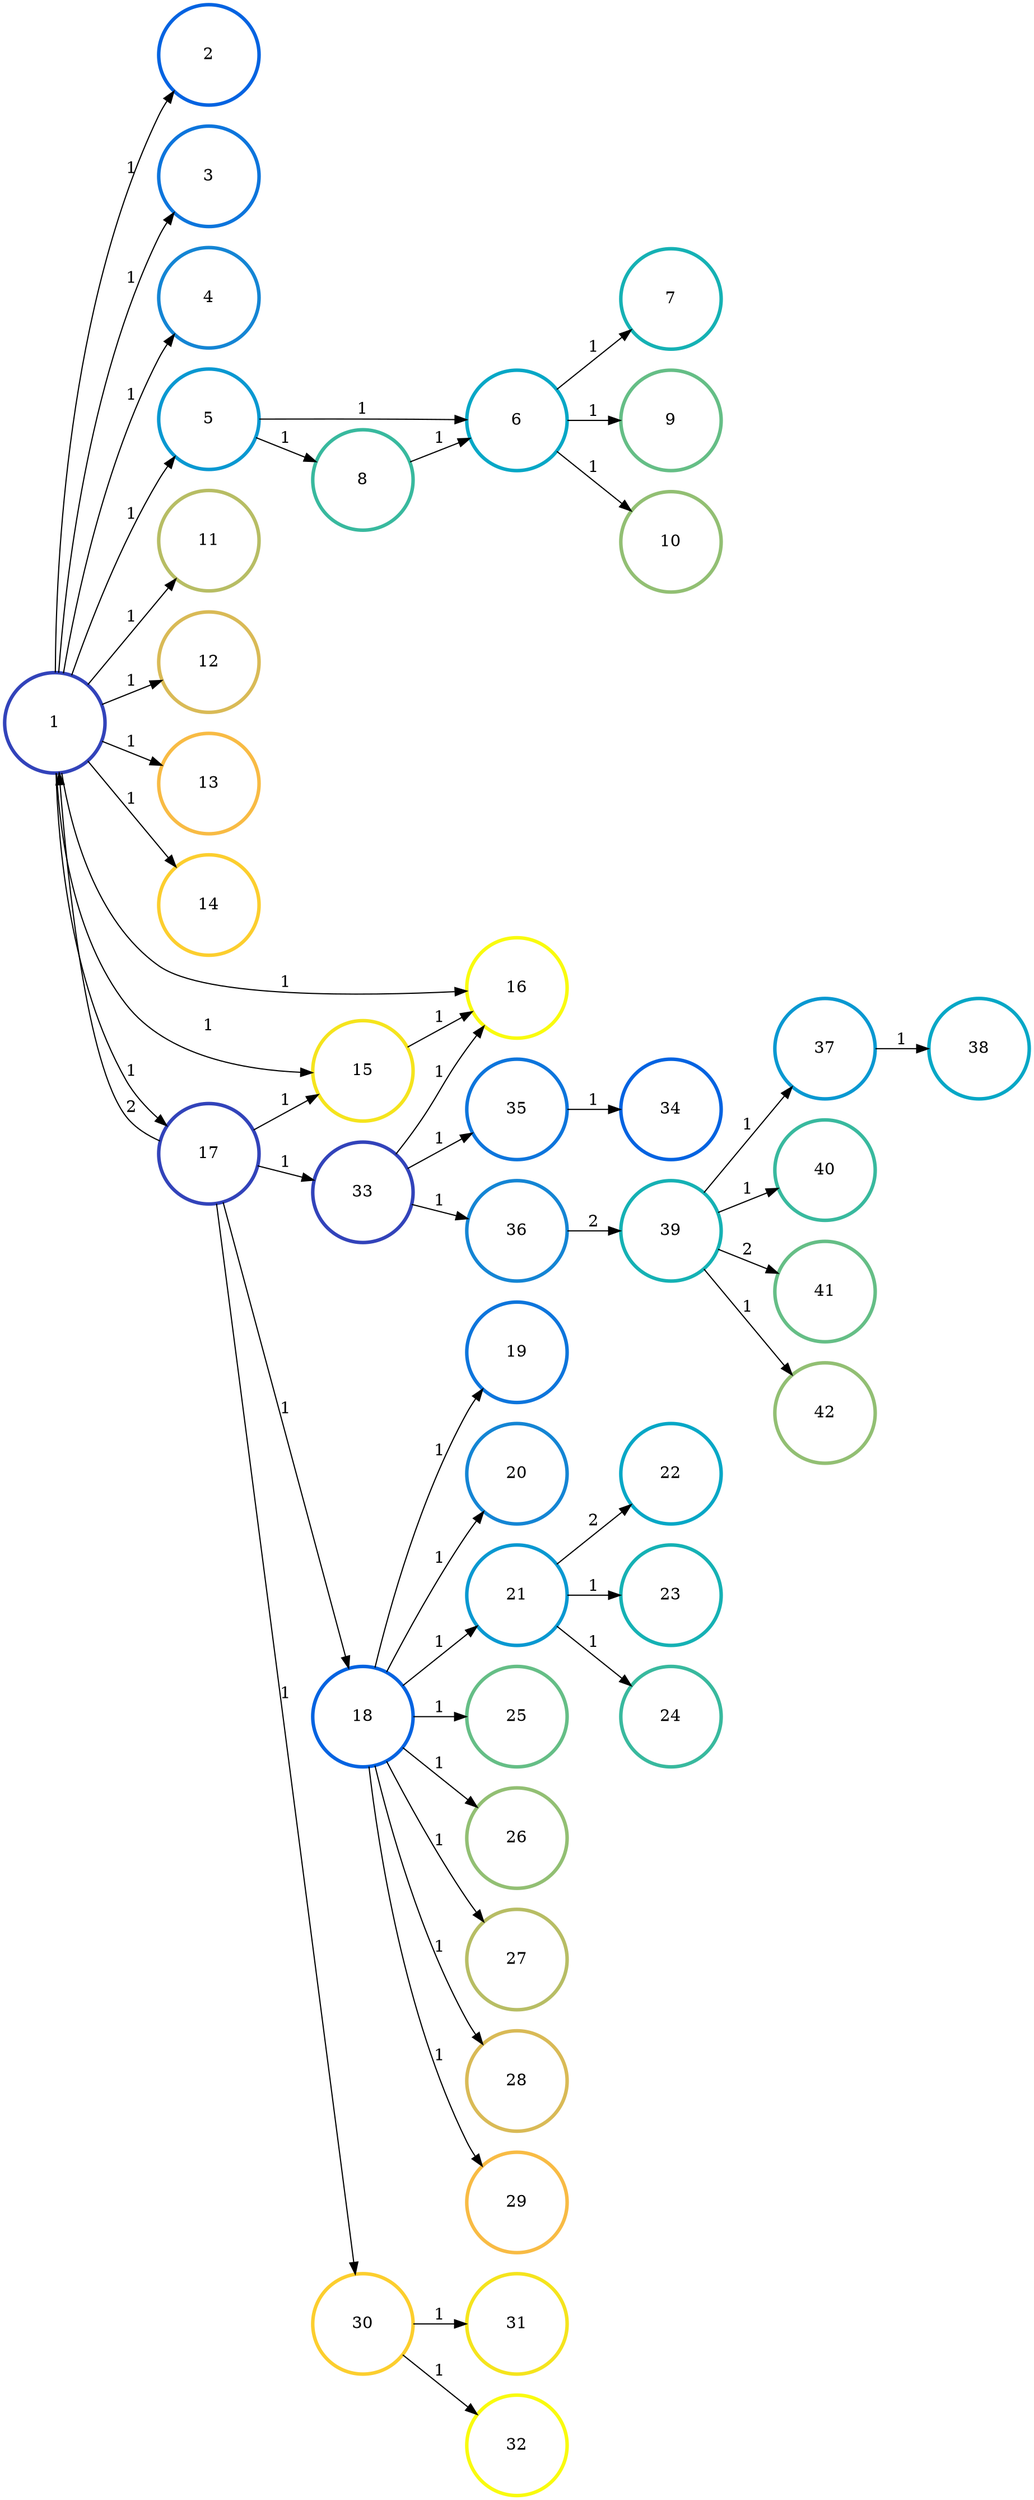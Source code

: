 digraph N {
	overlap="false"
	rankdir="LR"
	0 [label="1",width=1.2,height=1.2,style="",penwidth=3,color="#3243BA"]
	1 [label="2",width=1.2,height=1.2,style="",penwidth=3,color="#0363E1"]
	2 [label="3",width=1.2,height=1.2,style="",penwidth=3,color="#0D75DC"]
	3 [label="4",width=1.2,height=1.2,style="",penwidth=3,color="#1485D4"]
	4 [label="5",width=1.2,height=1.2,style="",penwidth=3,color="#0998D1"]
	5 [label="6",width=1.2,height=1.2,style="",penwidth=3,color="#06A7C6"]
	6 [label="7",width=1.2,height=1.2,style="",penwidth=3,color="#15B1B4"]
	7 [label="8",width=1.2,height=1.2,style="",penwidth=3,color="#38B99E"]
	8 [label="9",width=1.2,height=1.2,style="",penwidth=3,color="#65BE86"]
	9 [label="10",width=1.2,height=1.2,style="",penwidth=3,color="#92BF73"]
	10 [label="11",width=1.2,height=1.2,style="",penwidth=3,color="#B7BD64"]
	11 [label="12",width=1.2,height=1.2,style="",penwidth=3,color="#D9BA56"]
	12 [label="13",width=1.2,height=1.2,style="",penwidth=3,color="#F8BB44"]
	13 [label="14",width=1.2,height=1.2,style="",penwidth=3,color="#FCCE2E"]
	14 [label="15",width=1.2,height=1.2,style="",penwidth=3,color="#F5E41D"]
	15 [label="16",width=1.2,height=1.2,style="",penwidth=3,color="#F9FB0E"]
	16 [label="17",width=1.2,height=1.2,style="",penwidth=3,color="#3243BA"]
	17 [label="18",width=1.2,height=1.2,style="",penwidth=3,color="#0363E1"]
	18 [label="19",width=1.2,height=1.2,style="",penwidth=3,color="#0D75DC"]
	19 [label="20",width=1.2,height=1.2,style="",penwidth=3,color="#1485D4"]
	20 [label="21",width=1.2,height=1.2,style="",penwidth=3,color="#0998D1"]
	21 [label="22",width=1.2,height=1.2,style="",penwidth=3,color="#06A7C6"]
	22 [label="23",width=1.2,height=1.2,style="",penwidth=3,color="#15B1B4"]
	23 [label="24",width=1.2,height=1.2,style="",penwidth=3,color="#38B99E"]
	24 [label="25",width=1.2,height=1.2,style="",penwidth=3,color="#65BE86"]
	25 [label="26",width=1.2,height=1.2,style="",penwidth=3,color="#92BF73"]
	26 [label="27",width=1.2,height=1.2,style="",penwidth=3,color="#B7BD64"]
	27 [label="28",width=1.2,height=1.2,style="",penwidth=3,color="#D9BA56"]
	28 [label="29",width=1.2,height=1.2,style="",penwidth=3,color="#F8BB44"]
	29 [label="30",width=1.2,height=1.2,style="",penwidth=3,color="#FCCE2E"]
	30 [label="31",width=1.2,height=1.2,style="",penwidth=3,color="#F5E41D"]
	31 [label="32",width=1.2,height=1.2,style="",penwidth=3,color="#F9FB0E"]
	32 [label="33",width=1.2,height=1.2,style="",penwidth=3,color="#3243BA"]
	33 [label="34",width=1.2,height=1.2,style="",penwidth=3,color="#0363E1"]
	34 [label="35",width=1.2,height=1.2,style="",penwidth=3,color="#0D75DC"]
	35 [label="36",width=1.2,height=1.2,style="",penwidth=3,color="#1485D4"]
	36 [label="37",width=1.2,height=1.2,style="",penwidth=3,color="#0998D1"]
	37 [label="38",width=1.2,height=1.2,style="",penwidth=3,color="#06A7C6"]
	38 [label="39",width=1.2,height=1.2,style="",penwidth=3,color="#15B1B4"]
	39 [label="40",width=1.2,height=1.2,style="",penwidth=3,color="#38B99E"]
	40 [label="41",width=1.2,height=1.2,style="",penwidth=3,color="#65BE86"]
	41 [label="42",width=1.2,height=1.2,style="",penwidth=3,color="#92BF73"]
	0 -> 1 [penwidth=1,color=black,label="1"]
	0 -> 2 [penwidth=1,color=black,label="1"]
	0 -> 3 [penwidth=1,color=black,label="1"]
	0 -> 4 [penwidth=1,color=black,label="1"]
	0 -> 10 [penwidth=1,color=black,label="1"]
	0 -> 11 [penwidth=1,color=black,label="1"]
	0 -> 12 [penwidth=1,color=black,label="1"]
	0 -> 13 [penwidth=1,color=black,label="1"]
	0 -> 14 [penwidth=1,color=black,label="1"]
	0 -> 15 [penwidth=1,color=black,label="1"]
	0 -> 16 [penwidth=1,color=black,label="1"]
	4 -> 5 [penwidth=1,color=black,label="1"]
	4 -> 7 [penwidth=1,color=black,label="1"]
	5 -> 6 [penwidth=1,color=black,label="1"]
	5 -> 8 [penwidth=1,color=black,label="1"]
	5 -> 9 [penwidth=1,color=black,label="1"]
	7 -> 5 [penwidth=1,color=black,label="1"]
	14 -> 15 [penwidth=1,color=black,label="1"]
	16 -> 0 [penwidth=1,color=black,label="2"]
	16 -> 14 [penwidth=1,color=black,label="1"]
	16 -> 17 [penwidth=1,color=black,label="1"]
	16 -> 29 [penwidth=1,color=black,label="1"]
	16 -> 32 [penwidth=1,color=black,label="1"]
	17 -> 18 [penwidth=1,color=black,label="1"]
	17 -> 19 [penwidth=1,color=black,label="1"]
	17 -> 20 [penwidth=1,color=black,label="1"]
	17 -> 24 [penwidth=1,color=black,label="1"]
	17 -> 25 [penwidth=1,color=black,label="1"]
	17 -> 26 [penwidth=1,color=black,label="1"]
	17 -> 27 [penwidth=1,color=black,label="1"]
	17 -> 28 [penwidth=1,color=black,label="1"]
	20 -> 21 [penwidth=1,color=black,label="2"]
	20 -> 22 [penwidth=1,color=black,label="1"]
	20 -> 23 [penwidth=1,color=black,label="1"]
	29 -> 30 [penwidth=1,color=black,label="1"]
	29 -> 31 [penwidth=1,color=black,label="1"]
	32 -> 15 [penwidth=1,color=black,label="1"]
	32 -> 34 [penwidth=1,color=black,label="1"]
	32 -> 35 [penwidth=1,color=black,label="1"]
	34 -> 33 [penwidth=1,color=black,label="1"]
	35 -> 38 [penwidth=1,color=black,label="2"]
	36 -> 37 [penwidth=1,color=black,label="1"]
	38 -> 36 [penwidth=1,color=black,label="1"]
	38 -> 39 [penwidth=1,color=black,label="1"]
	38 -> 40 [penwidth=1,color=black,label="2"]
	38 -> 41 [penwidth=1,color=black,label="1"]
}
